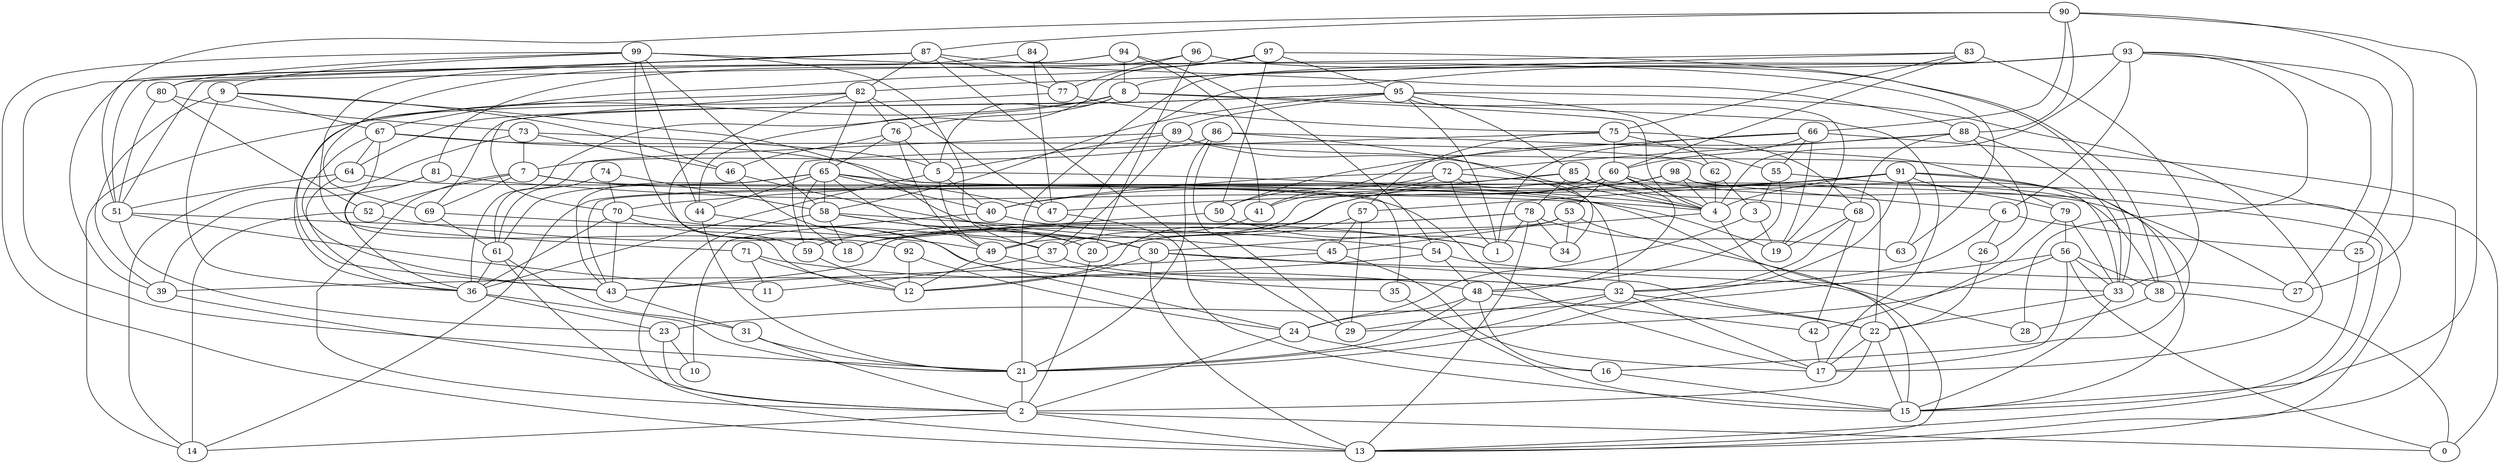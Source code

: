 digraph GG_graph {

subgraph G_graph {
edge [color = black]
"93" -> "28" [dir = none]
"93" -> "27" [dir = none]
"93" -> "6" [dir = none]
"93" -> "21" [dir = none]
"93" -> "25" [dir = none]
"93" -> "49" [dir = none]
"93" -> "4" [dir = none]
"93" -> "8" [dir = none]
"25" -> "15" [dir = none]
"54" -> "39" [dir = none]
"54" -> "48" [dir = none]
"54" -> "33" [dir = none]
"89" -> "0" [dir = none]
"89" -> "4" [dir = none]
"89" -> "61" [dir = none]
"89" -> "5" [dir = none]
"89" -> "37" [dir = none]
"71" -> "11" [dir = none]
"71" -> "12" [dir = none]
"71" -> "48" [dir = none]
"84" -> "47" [dir = none]
"84" -> "77" [dir = none]
"84" -> "69" [dir = none]
"30" -> "22" [dir = none]
"30" -> "12" [dir = none]
"30" -> "13" [dir = none]
"30" -> "27" [dir = none]
"58" -> "54" [dir = none]
"58" -> "20" [dir = none]
"58" -> "30" [dir = none]
"58" -> "13" [dir = none]
"9" -> "67" [dir = none]
"9" -> "46" [dir = none]
"9" -> "36" [dir = none]
"9" -> "30" [dir = none]
"9" -> "39" [dir = none]
"99" -> "92" [dir = none]
"99" -> "44" [dir = none]
"99" -> "37" [dir = none]
"99" -> "9" [dir = none]
"99" -> "88" [dir = none]
"99" -> "80" [dir = none]
"99" -> "13" [dir = none]
"99" -> "58" [dir = none]
"39" -> "10" [dir = none]
"41" -> "37" [dir = none]
"23" -> "2" [dir = none]
"23" -> "10" [dir = none]
"21" -> "2" [dir = none]
"26" -> "22" [dir = none]
"98" -> "4" [dir = none]
"98" -> "6" [dir = none]
"98" -> "22" [dir = none]
"98" -> "40" [dir = none]
"98" -> "20" [dir = none]
"72" -> "41" [dir = none]
"72" -> "38" [dir = none]
"72" -> "50" [dir = none]
"72" -> "1" [dir = none]
"72" -> "32" [dir = none]
"72" -> "40" [dir = none]
"40" -> "1" [dir = none]
"40" -> "10" [dir = none]
"76" -> "49" [dir = none]
"76" -> "5" [dir = none]
"76" -> "46" [dir = none]
"76" -> "65" [dir = none]
"36" -> "23" [dir = none]
"36" -> "21" [dir = none]
"46" -> "45" [dir = none]
"46" -> "20" [dir = none]
"37" -> "32" [dir = none]
"37" -> "11" [dir = none]
"88" -> "68" [dir = none]
"88" -> "41" [dir = none]
"88" -> "72" [dir = none]
"88" -> "33" [dir = none]
"88" -> "26" [dir = none]
"90" -> "66" [dir = none]
"90" -> "15" [dir = none]
"90" -> "87" [dir = none]
"90" -> "88" [dir = none]
"90" -> "27" [dir = none]
"64" -> "17" [dir = none]
"64" -> "36" [dir = none]
"64" -> "51" [dir = none]
"35" -> "15" [dir = none]
"8" -> "36" [dir = none]
"8" -> "4" [dir = none]
"8" -> "5" [dir = none]
"8" -> "17" [dir = none]
"8" -> "76" [dir = none]
"8" -> "14" [dir = none]
"83" -> "75" [dir = none]
"83" -> "51" [dir = none]
"83" -> "60" [dir = none]
"83" -> "33" [dir = none]
"22" -> "15" [dir = none]
"22" -> "2" [dir = none]
"22" -> "17" [dir = none]
"85" -> "14" [dir = none]
"85" -> "68" [dir = none]
"85" -> "4" [dir = none]
"85" -> "49" [dir = none]
"85" -> "78" [dir = none]
"85" -> "15" [dir = none]
"4" -> "15" [dir = none]
"4" -> "30" [dir = none]
"5" -> "36" [dir = none]
"5" -> "40" [dir = none]
"5" -> "4" [dir = none]
"5" -> "49" [dir = none]
"53" -> "43" [dir = none]
"53" -> "34" [dir = none]
"53" -> "13" [dir = none]
"53" -> "45" [dir = none]
"61" -> "36" [dir = none]
"61" -> "31" [dir = none]
"61" -> "2" [dir = none]
"38" -> "28" [dir = none]
"38" -> "0" [dir = none]
"74" -> "70" [dir = none]
"74" -> "61" [dir = none]
"74" -> "58" [dir = none]
"44" -> "21" [dir = none]
"44" -> "24" [dir = none]
"2" -> "0" [dir = none]
"2" -> "14" [dir = none]
"2" -> "13" [dir = none]
"49" -> "12" [dir = none]
"49" -> "35" [dir = none]
"80" -> "73" [dir = none]
"80" -> "51" [dir = none]
"80" -> "52" [dir = none]
"42" -> "17" [dir = none]
"92" -> "24" [dir = none]
"92" -> "12" [dir = none]
"97" -> "50" [dir = none]
"97" -> "95" [dir = none]
"97" -> "67" [dir = none]
"97" -> "33" [dir = none]
"97" -> "44" [dir = none]
"78" -> "34" [dir = none]
"78" -> "59" [dir = none]
"78" -> "13" [dir = none]
"78" -> "18" [dir = none]
"78" -> "1" [dir = none]
"78" -> "63" [dir = none]
"82" -> "70" [dir = none]
"82" -> "18" [dir = none]
"82" -> "47" [dir = none]
"82" -> "43" [dir = none]
"82" -> "76" [dir = none]
"82" -> "65" [dir = none]
"48" -> "16" [dir = none]
"48" -> "42" [dir = none]
"48" -> "24" [dir = none]
"48" -> "21" [dir = none]
"73" -> "46" [dir = none]
"73" -> "5" [dir = none]
"73" -> "7" [dir = none]
"73" -> "14" [dir = none]
"52" -> "1" [dir = none]
"52" -> "14" [dir = none]
"87" -> "71" [dir = none]
"87" -> "21" [dir = none]
"87" -> "63" [dir = none]
"87" -> "29" [dir = none]
"87" -> "82" [dir = none]
"87" -> "80" [dir = none]
"87" -> "77" [dir = none]
"20" -> "2" [dir = none]
"86" -> "7" [dir = none]
"86" -> "21" [dir = none]
"86" -> "79" [dir = none]
"86" -> "34" [dir = none]
"86" -> "29" [dir = none]
"6" -> "26" [dir = none]
"6" -> "32" [dir = none]
"6" -> "25" [dir = none]
"33" -> "15" [dir = none]
"33" -> "22" [dir = none]
"51" -> "23" [dir = none]
"51" -> "11" [dir = none]
"51" -> "49" [dir = none]
"60" -> "48" [dir = none]
"60" -> "43" [dir = none]
"60" -> "4" [dir = none]
"60" -> "53" [dir = none]
"60" -> "13" [dir = none]
"60" -> "12" [dir = none]
"69" -> "61" [dir = none]
"69" -> "37" [dir = none]
"81" -> "39" [dir = none]
"81" -> "36" [dir = none]
"81" -> "4" [dir = none]
"95" -> "64" [dir = none]
"95" -> "58" [dir = none]
"95" -> "62" [dir = none]
"95" -> "69" [dir = none]
"95" -> "19" [dir = none]
"95" -> "1" [dir = none]
"95" -> "89" [dir = none]
"95" -> "17" [dir = none]
"95" -> "85" [dir = none]
"75" -> "68" [dir = none]
"75" -> "60" [dir = none]
"75" -> "57" [dir = none]
"75" -> "55" [dir = none]
"75" -> "59" [dir = none]
"79" -> "42" [dir = none]
"79" -> "33" [dir = none]
"79" -> "56" [dir = none]
"56" -> "33" [dir = none]
"56" -> "17" [dir = none]
"56" -> "38" [dir = none]
"56" -> "29" [dir = none]
"56" -> "0" [dir = none]
"56" -> "23" [dir = none]
"7" -> "27" [dir = none]
"7" -> "52" [dir = none]
"7" -> "69" [dir = none]
"7" -> "2" [dir = none]
"7" -> "19" [dir = none]
"65" -> "18" [dir = none]
"65" -> "43" [dir = none]
"65" -> "58" [dir = none]
"65" -> "47" [dir = none]
"65" -> "40" [dir = none]
"65" -> "61" [dir = none]
"65" -> "30" [dir = none]
"65" -> "44" [dir = none]
"65" -> "28" [dir = none]
"66" -> "13" [dir = none]
"66" -> "19" [dir = none]
"66" -> "1" [dir = none]
"66" -> "55" [dir = none]
"66" -> "60" [dir = none]
"66" -> "50" [dir = none]
"70" -> "59" [dir = none]
"70" -> "32" [dir = none]
"70" -> "43" [dir = none]
"70" -> "36" [dir = none]
"77" -> "75" [dir = none]
"77" -> "36" [dir = none]
"59" -> "12" [dir = none]
"50" -> "18" [dir = none]
"50" -> "34" [dir = none]
"67" -> "12" [dir = none]
"67" -> "64" [dir = none]
"67" -> "43" [dir = none]
"67" -> "35" [dir = none]
"67" -> "62" [dir = none]
"24" -> "16" [dir = none]
"24" -> "2" [dir = none]
"32" -> "29" [dir = none]
"32" -> "17" [dir = none]
"32" -> "22" [dir = none]
"32" -> "21" [dir = none]
"16" -> "15" [dir = none]
"91" -> "57" [dir = none]
"91" -> "21" [dir = none]
"91" -> "63" [dir = none]
"91" -> "70" [dir = none]
"91" -> "33" [dir = none]
"91" -> "16" [dir = none]
"91" -> "79" [dir = none]
"91" -> "4" [dir = none]
"91" -> "47" [dir = none]
"43" -> "31" [dir = none]
"47" -> "15" [dir = none]
"96" -> "81" [dir = none]
"96" -> "20" [dir = none]
"96" -> "38" [dir = none]
"96" -> "77" [dir = none]
"94" -> "54" [dir = none]
"94" -> "39" [dir = none]
"94" -> "8" [dir = none]
"94" -> "51" [dir = none]
"94" -> "41" [dir = none]
"31" -> "2" [dir = none]
"31" -> "21" [dir = none]
"57" -> "20" [dir = none]
"57" -> "45" [dir = none]
"57" -> "29" [dir = none]
"45" -> "17" [dir = none]
"45" -> "43" [dir = none]
"55" -> "13" [dir = none]
"55" -> "48" [dir = none]
"55" -> "3" [dir = none]
"62" -> "4" [dir = none]
"62" -> "3" [dir = none]
"3" -> "24" [dir = none]
"3" -> "19" [dir = none]
"68" -> "19" [dir = none]
"68" -> "32" [dir = none]
"68" -> "42" [dir = none]
"83" -> "82" [dir = none]
"90" -> "51" [dir = none]
"58" -> "18" [dir = none]
}

}
